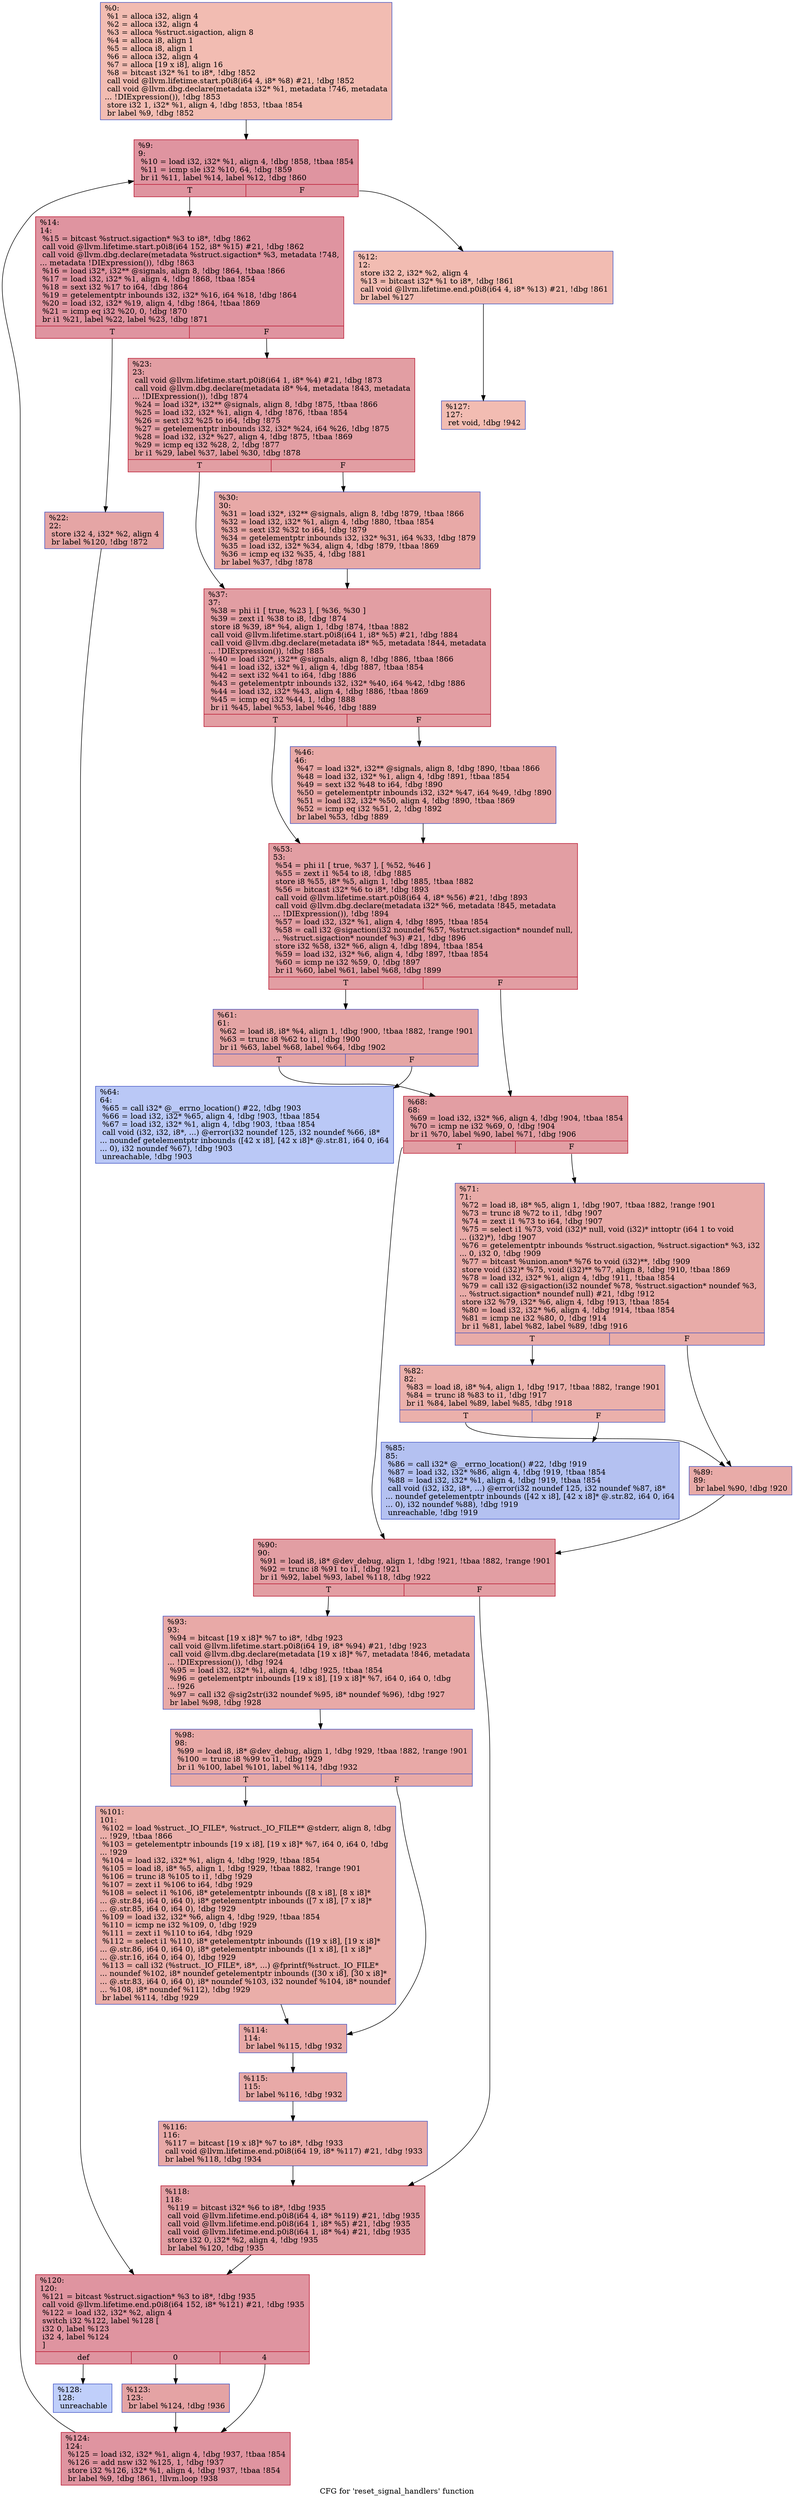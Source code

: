 digraph "CFG for 'reset_signal_handlers' function" {
	label="CFG for 'reset_signal_handlers' function";

	Node0x905f50 [shape=record,color="#3d50c3ff", style=filled, fillcolor="#e1675170",label="{%0:\l  %1 = alloca i32, align 4\l  %2 = alloca i32, align 4\l  %3 = alloca %struct.sigaction, align 8\l  %4 = alloca i8, align 1\l  %5 = alloca i8, align 1\l  %6 = alloca i32, align 4\l  %7 = alloca [19 x i8], align 16\l  %8 = bitcast i32* %1 to i8*, !dbg !852\l  call void @llvm.lifetime.start.p0i8(i64 4, i8* %8) #21, !dbg !852\l  call void @llvm.dbg.declare(metadata i32* %1, metadata !746, metadata\l... !DIExpression()), !dbg !853\l  store i32 1, i32* %1, align 4, !dbg !853, !tbaa !854\l  br label %9, !dbg !852\l}"];
	Node0x905f50 -> Node0x8e9f50;
	Node0x8e9f50 [shape=record,color="#b70d28ff", style=filled, fillcolor="#b70d2870",label="{%9:\l9:                                                \l  %10 = load i32, i32* %1, align 4, !dbg !858, !tbaa !854\l  %11 = icmp sle i32 %10, 64, !dbg !859\l  br i1 %11, label %14, label %12, !dbg !860\l|{<s0>T|<s1>F}}"];
	Node0x8e9f50:s0 -> Node0x8e9ff0;
	Node0x8e9f50:s1 -> Node0x8e9fa0;
	Node0x8e9fa0 [shape=record,color="#3d50c3ff", style=filled, fillcolor="#e1675170",label="{%12:\l12:                                               \l  store i32 2, i32* %2, align 4\l  %13 = bitcast i32* %1 to i8*, !dbg !861\l  call void @llvm.lifetime.end.p0i8(i64 4, i8* %13) #21, !dbg !861\l  br label %127\l}"];
	Node0x8e9fa0 -> Node0x8ea7c0;
	Node0x8e9ff0 [shape=record,color="#b70d28ff", style=filled, fillcolor="#b70d2870",label="{%14:\l14:                                               \l  %15 = bitcast %struct.sigaction* %3 to i8*, !dbg !862\l  call void @llvm.lifetime.start.p0i8(i64 152, i8* %15) #21, !dbg !862\l  call void @llvm.dbg.declare(metadata %struct.sigaction* %3, metadata !748,\l... metadata !DIExpression()), !dbg !863\l  %16 = load i32*, i32** @signals, align 8, !dbg !864, !tbaa !866\l  %17 = load i32, i32* %1, align 4, !dbg !868, !tbaa !854\l  %18 = sext i32 %17 to i64, !dbg !864\l  %19 = getelementptr inbounds i32, i32* %16, i64 %18, !dbg !864\l  %20 = load i32, i32* %19, align 4, !dbg !864, !tbaa !869\l  %21 = icmp eq i32 %20, 0, !dbg !870\l  br i1 %21, label %22, label %23, !dbg !871\l|{<s0>T|<s1>F}}"];
	Node0x8e9ff0:s0 -> Node0x8ea040;
	Node0x8e9ff0:s1 -> Node0x8ea090;
	Node0x8ea040 [shape=record,color="#3d50c3ff", style=filled, fillcolor="#c5333470",label="{%22:\l22:                                               \l  store i32 4, i32* %2, align 4\l  br label %120, !dbg !872\l}"];
	Node0x8ea040 -> Node0x8ea6d0;
	Node0x8ea090 [shape=record,color="#b70d28ff", style=filled, fillcolor="#be242e70",label="{%23:\l23:                                               \l  call void @llvm.lifetime.start.p0i8(i64 1, i8* %4) #21, !dbg !873\l  call void @llvm.dbg.declare(metadata i8* %4, metadata !843, metadata\l... !DIExpression()), !dbg !874\l  %24 = load i32*, i32** @signals, align 8, !dbg !875, !tbaa !866\l  %25 = load i32, i32* %1, align 4, !dbg !876, !tbaa !854\l  %26 = sext i32 %25 to i64, !dbg !875\l  %27 = getelementptr inbounds i32, i32* %24, i64 %26, !dbg !875\l  %28 = load i32, i32* %27, align 4, !dbg !875, !tbaa !869\l  %29 = icmp eq i32 %28, 2, !dbg !877\l  br i1 %29, label %37, label %30, !dbg !878\l|{<s0>T|<s1>F}}"];
	Node0x8ea090:s0 -> Node0x8ea130;
	Node0x8ea090:s1 -> Node0x8ea0e0;
	Node0x8ea0e0 [shape=record,color="#3d50c3ff", style=filled, fillcolor="#ca3b3770",label="{%30:\l30:                                               \l  %31 = load i32*, i32** @signals, align 8, !dbg !879, !tbaa !866\l  %32 = load i32, i32* %1, align 4, !dbg !880, !tbaa !854\l  %33 = sext i32 %32 to i64, !dbg !879\l  %34 = getelementptr inbounds i32, i32* %31, i64 %33, !dbg !879\l  %35 = load i32, i32* %34, align 4, !dbg !879, !tbaa !869\l  %36 = icmp eq i32 %35, 4, !dbg !881\l  br label %37, !dbg !878\l}"];
	Node0x8ea0e0 -> Node0x8ea130;
	Node0x8ea130 [shape=record,color="#b70d28ff", style=filled, fillcolor="#be242e70",label="{%37:\l37:                                               \l  %38 = phi i1 [ true, %23 ], [ %36, %30 ]\l  %39 = zext i1 %38 to i8, !dbg !874\l  store i8 %39, i8* %4, align 1, !dbg !874, !tbaa !882\l  call void @llvm.lifetime.start.p0i8(i64 1, i8* %5) #21, !dbg !884\l  call void @llvm.dbg.declare(metadata i8* %5, metadata !844, metadata\l... !DIExpression()), !dbg !885\l  %40 = load i32*, i32** @signals, align 8, !dbg !886, !tbaa !866\l  %41 = load i32, i32* %1, align 4, !dbg !887, !tbaa !854\l  %42 = sext i32 %41 to i64, !dbg !886\l  %43 = getelementptr inbounds i32, i32* %40, i64 %42, !dbg !886\l  %44 = load i32, i32* %43, align 4, !dbg !886, !tbaa !869\l  %45 = icmp eq i32 %44, 1, !dbg !888\l  br i1 %45, label %53, label %46, !dbg !889\l|{<s0>T|<s1>F}}"];
	Node0x8ea130:s0 -> Node0x8ea1d0;
	Node0x8ea130:s1 -> Node0x8ea180;
	Node0x8ea180 [shape=record,color="#3d50c3ff", style=filled, fillcolor="#ca3b3770",label="{%46:\l46:                                               \l  %47 = load i32*, i32** @signals, align 8, !dbg !890, !tbaa !866\l  %48 = load i32, i32* %1, align 4, !dbg !891, !tbaa !854\l  %49 = sext i32 %48 to i64, !dbg !890\l  %50 = getelementptr inbounds i32, i32* %47, i64 %49, !dbg !890\l  %51 = load i32, i32* %50, align 4, !dbg !890, !tbaa !869\l  %52 = icmp eq i32 %51, 2, !dbg !892\l  br label %53, !dbg !889\l}"];
	Node0x8ea180 -> Node0x8ea1d0;
	Node0x8ea1d0 [shape=record,color="#b70d28ff", style=filled, fillcolor="#be242e70",label="{%53:\l53:                                               \l  %54 = phi i1 [ true, %37 ], [ %52, %46 ]\l  %55 = zext i1 %54 to i8, !dbg !885\l  store i8 %55, i8* %5, align 1, !dbg !885, !tbaa !882\l  %56 = bitcast i32* %6 to i8*, !dbg !893\l  call void @llvm.lifetime.start.p0i8(i64 4, i8* %56) #21, !dbg !893\l  call void @llvm.dbg.declare(metadata i32* %6, metadata !845, metadata\l... !DIExpression()), !dbg !894\l  %57 = load i32, i32* %1, align 4, !dbg !895, !tbaa !854\l  %58 = call i32 @sigaction(i32 noundef %57, %struct.sigaction* noundef null,\l... %struct.sigaction* noundef %3) #21, !dbg !896\l  store i32 %58, i32* %6, align 4, !dbg !894, !tbaa !854\l  %59 = load i32, i32* %6, align 4, !dbg !897, !tbaa !854\l  %60 = icmp ne i32 %59, 0, !dbg !897\l  br i1 %60, label %61, label %68, !dbg !899\l|{<s0>T|<s1>F}}"];
	Node0x8ea1d0:s0 -> Node0x8ea220;
	Node0x8ea1d0:s1 -> Node0x8ea2c0;
	Node0x8ea220 [shape=record,color="#3d50c3ff", style=filled, fillcolor="#c5333470",label="{%61:\l61:                                               \l  %62 = load i8, i8* %4, align 1, !dbg !900, !tbaa !882, !range !901\l  %63 = trunc i8 %62 to i1, !dbg !900\l  br i1 %63, label %68, label %64, !dbg !902\l|{<s0>T|<s1>F}}"];
	Node0x8ea220:s0 -> Node0x8ea2c0;
	Node0x8ea220:s1 -> Node0x8ea270;
	Node0x8ea270 [shape=record,color="#3d50c3ff", style=filled, fillcolor="#6282ea70",label="{%64:\l64:                                               \l  %65 = call i32* @__errno_location() #22, !dbg !903\l  %66 = load i32, i32* %65, align 4, !dbg !903, !tbaa !854\l  %67 = load i32, i32* %1, align 4, !dbg !903, !tbaa !854\l  call void (i32, i32, i8*, ...) @error(i32 noundef 125, i32 noundef %66, i8*\l... noundef getelementptr inbounds ([42 x i8], [42 x i8]* @.str.81, i64 0, i64\l... 0), i32 noundef %67), !dbg !903\l  unreachable, !dbg !903\l}"];
	Node0x8ea2c0 [shape=record,color="#b70d28ff", style=filled, fillcolor="#be242e70",label="{%68:\l68:                                               \l  %69 = load i32, i32* %6, align 4, !dbg !904, !tbaa !854\l  %70 = icmp ne i32 %69, 0, !dbg !904\l  br i1 %70, label %90, label %71, !dbg !906\l|{<s0>T|<s1>F}}"];
	Node0x8ea2c0:s0 -> Node0x8ea450;
	Node0x8ea2c0:s1 -> Node0x8ea310;
	Node0x8ea310 [shape=record,color="#3d50c3ff", style=filled, fillcolor="#cc403a70",label="{%71:\l71:                                               \l  %72 = load i8, i8* %5, align 1, !dbg !907, !tbaa !882, !range !901\l  %73 = trunc i8 %72 to i1, !dbg !907\l  %74 = zext i1 %73 to i64, !dbg !907\l  %75 = select i1 %73, void (i32)* null, void (i32)* inttoptr (i64 1 to void\l... (i32)*), !dbg !907\l  %76 = getelementptr inbounds %struct.sigaction, %struct.sigaction* %3, i32\l... 0, i32 0, !dbg !909\l  %77 = bitcast %union.anon* %76 to void (i32)**, !dbg !909\l  store void (i32)* %75, void (i32)** %77, align 8, !dbg !910, !tbaa !869\l  %78 = load i32, i32* %1, align 4, !dbg !911, !tbaa !854\l  %79 = call i32 @sigaction(i32 noundef %78, %struct.sigaction* noundef %3,\l... %struct.sigaction* noundef null) #21, !dbg !912\l  store i32 %79, i32* %6, align 4, !dbg !913, !tbaa !854\l  %80 = load i32, i32* %6, align 4, !dbg !914, !tbaa !854\l  %81 = icmp ne i32 %80, 0, !dbg !914\l  br i1 %81, label %82, label %89, !dbg !916\l|{<s0>T|<s1>F}}"];
	Node0x8ea310:s0 -> Node0x8ea360;
	Node0x8ea310:s1 -> Node0x8ea400;
	Node0x8ea360 [shape=record,color="#3d50c3ff", style=filled, fillcolor="#d24b4070",label="{%82:\l82:                                               \l  %83 = load i8, i8* %4, align 1, !dbg !917, !tbaa !882, !range !901\l  %84 = trunc i8 %83 to i1, !dbg !917\l  br i1 %84, label %89, label %85, !dbg !918\l|{<s0>T|<s1>F}}"];
	Node0x8ea360:s0 -> Node0x8ea400;
	Node0x8ea360:s1 -> Node0x8ea3b0;
	Node0x8ea3b0 [shape=record,color="#3d50c3ff", style=filled, fillcolor="#5572df70",label="{%85:\l85:                                               \l  %86 = call i32* @__errno_location() #22, !dbg !919\l  %87 = load i32, i32* %86, align 4, !dbg !919, !tbaa !854\l  %88 = load i32, i32* %1, align 4, !dbg !919, !tbaa !854\l  call void (i32, i32, i8*, ...) @error(i32 noundef 125, i32 noundef %87, i8*\l... noundef getelementptr inbounds ([42 x i8], [42 x i8]* @.str.82, i64 0, i64\l... 0), i32 noundef %88), !dbg !919\l  unreachable, !dbg !919\l}"];
	Node0x8ea400 [shape=record,color="#3d50c3ff", style=filled, fillcolor="#cc403a70",label="{%89:\l89:                                               \l  br label %90, !dbg !920\l}"];
	Node0x8ea400 -> Node0x8ea450;
	Node0x8ea450 [shape=record,color="#b70d28ff", style=filled, fillcolor="#be242e70",label="{%90:\l90:                                               \l  %91 = load i8, i8* @dev_debug, align 1, !dbg !921, !tbaa !882, !range !901\l  %92 = trunc i8 %91 to i1, !dbg !921\l  br i1 %92, label %93, label %118, !dbg !922\l|{<s0>T|<s1>F}}"];
	Node0x8ea450:s0 -> Node0x8ea4a0;
	Node0x8ea450:s1 -> Node0x8ea680;
	Node0x8ea4a0 [shape=record,color="#3d50c3ff", style=filled, fillcolor="#ca3b3770",label="{%93:\l93:                                               \l  %94 = bitcast [19 x i8]* %7 to i8*, !dbg !923\l  call void @llvm.lifetime.start.p0i8(i64 19, i8* %94) #21, !dbg !923\l  call void @llvm.dbg.declare(metadata [19 x i8]* %7, metadata !846, metadata\l... !DIExpression()), !dbg !924\l  %95 = load i32, i32* %1, align 4, !dbg !925, !tbaa !854\l  %96 = getelementptr inbounds [19 x i8], [19 x i8]* %7, i64 0, i64 0, !dbg\l... !926\l  %97 = call i32 @sig2str(i32 noundef %95, i8* noundef %96), !dbg !927\l  br label %98, !dbg !928\l}"];
	Node0x8ea4a0 -> Node0x8ea4f0;
	Node0x8ea4f0 [shape=record,color="#3d50c3ff", style=filled, fillcolor="#ca3b3770",label="{%98:\l98:                                               \l  %99 = load i8, i8* @dev_debug, align 1, !dbg !929, !tbaa !882, !range !901\l  %100 = trunc i8 %99 to i1, !dbg !929\l  br i1 %100, label %101, label %114, !dbg !932\l|{<s0>T|<s1>F}}"];
	Node0x8ea4f0:s0 -> Node0x8ea540;
	Node0x8ea4f0:s1 -> Node0x8ea590;
	Node0x8ea540 [shape=record,color="#3d50c3ff", style=filled, fillcolor="#d0473d70",label="{%101:\l101:                                              \l  %102 = load %struct._IO_FILE*, %struct._IO_FILE** @stderr, align 8, !dbg\l... !929, !tbaa !866\l  %103 = getelementptr inbounds [19 x i8], [19 x i8]* %7, i64 0, i64 0, !dbg\l... !929\l  %104 = load i32, i32* %1, align 4, !dbg !929, !tbaa !854\l  %105 = load i8, i8* %5, align 1, !dbg !929, !tbaa !882, !range !901\l  %106 = trunc i8 %105 to i1, !dbg !929\l  %107 = zext i1 %106 to i64, !dbg !929\l  %108 = select i1 %106, i8* getelementptr inbounds ([8 x i8], [8 x i8]*\l... @.str.84, i64 0, i64 0), i8* getelementptr inbounds ([7 x i8], [7 x i8]*\l... @.str.85, i64 0, i64 0), !dbg !929\l  %109 = load i32, i32* %6, align 4, !dbg !929, !tbaa !854\l  %110 = icmp ne i32 %109, 0, !dbg !929\l  %111 = zext i1 %110 to i64, !dbg !929\l  %112 = select i1 %110, i8* getelementptr inbounds ([19 x i8], [19 x i8]*\l... @.str.86, i64 0, i64 0), i8* getelementptr inbounds ([1 x i8], [1 x i8]*\l... @.str.16, i64 0, i64 0), !dbg !929\l  %113 = call i32 (%struct._IO_FILE*, i8*, ...) @fprintf(%struct._IO_FILE*\l... noundef %102, i8* noundef getelementptr inbounds ([30 x i8], [30 x i8]*\l... @.str.83, i64 0, i64 0), i8* noundef %103, i32 noundef %104, i8* noundef\l... %108, i8* noundef %112), !dbg !929\l  br label %114, !dbg !929\l}"];
	Node0x8ea540 -> Node0x8ea590;
	Node0x8ea590 [shape=record,color="#3d50c3ff", style=filled, fillcolor="#ca3b3770",label="{%114:\l114:                                              \l  br label %115, !dbg !932\l}"];
	Node0x8ea590 -> Node0x8ea5e0;
	Node0x8ea5e0 [shape=record,color="#3d50c3ff", style=filled, fillcolor="#ca3b3770",label="{%115:\l115:                                              \l  br label %116, !dbg !932\l}"];
	Node0x8ea5e0 -> Node0x8ea630;
	Node0x8ea630 [shape=record,color="#3d50c3ff", style=filled, fillcolor="#ca3b3770",label="{%116:\l116:                                              \l  %117 = bitcast [19 x i8]* %7 to i8*, !dbg !933\l  call void @llvm.lifetime.end.p0i8(i64 19, i8* %117) #21, !dbg !933\l  br label %118, !dbg !934\l}"];
	Node0x8ea630 -> Node0x8ea680;
	Node0x8ea680 [shape=record,color="#b70d28ff", style=filled, fillcolor="#be242e70",label="{%118:\l118:                                              \l  %119 = bitcast i32* %6 to i8*, !dbg !935\l  call void @llvm.lifetime.end.p0i8(i64 4, i8* %119) #21, !dbg !935\l  call void @llvm.lifetime.end.p0i8(i64 1, i8* %5) #21, !dbg !935\l  call void @llvm.lifetime.end.p0i8(i64 1, i8* %4) #21, !dbg !935\l  store i32 0, i32* %2, align 4, !dbg !935\l  br label %120, !dbg !935\l}"];
	Node0x8ea680 -> Node0x8ea6d0;
	Node0x8ea6d0 [shape=record,color="#b70d28ff", style=filled, fillcolor="#b70d2870",label="{%120:\l120:                                              \l  %121 = bitcast %struct.sigaction* %3 to i8*, !dbg !935\l  call void @llvm.lifetime.end.p0i8(i64 152, i8* %121) #21, !dbg !935\l  %122 = load i32, i32* %2, align 4\l  switch i32 %122, label %128 [\l    i32 0, label %123\l    i32 4, label %124\l  ]\l|{<s0>def|<s1>0|<s2>4}}"];
	Node0x8ea6d0:s0 -> Node0x8ea810;
	Node0x8ea6d0:s1 -> Node0x8ea720;
	Node0x8ea6d0:s2 -> Node0x8ea770;
	Node0x8ea720 [shape=record,color="#3d50c3ff", style=filled, fillcolor="#c32e3170",label="{%123:\l123:                                              \l  br label %124, !dbg !936\l}"];
	Node0x8ea720 -> Node0x8ea770;
	Node0x8ea770 [shape=record,color="#b70d28ff", style=filled, fillcolor="#b70d2870",label="{%124:\l124:                                              \l  %125 = load i32, i32* %1, align 4, !dbg !937, !tbaa !854\l  %126 = add nsw i32 %125, 1, !dbg !937\l  store i32 %126, i32* %1, align 4, !dbg !937, !tbaa !854\l  br label %9, !dbg !861, !llvm.loop !938\l}"];
	Node0x8ea770 -> Node0x8e9f50;
	Node0x8ea7c0 [shape=record,color="#3d50c3ff", style=filled, fillcolor="#e1675170",label="{%127:\l127:                                              \l  ret void, !dbg !942\l}"];
	Node0x8ea810 [shape=record,color="#3d50c3ff", style=filled, fillcolor="#7093f370",label="{%128:\l128:                                              \l  unreachable\l}"];
}
